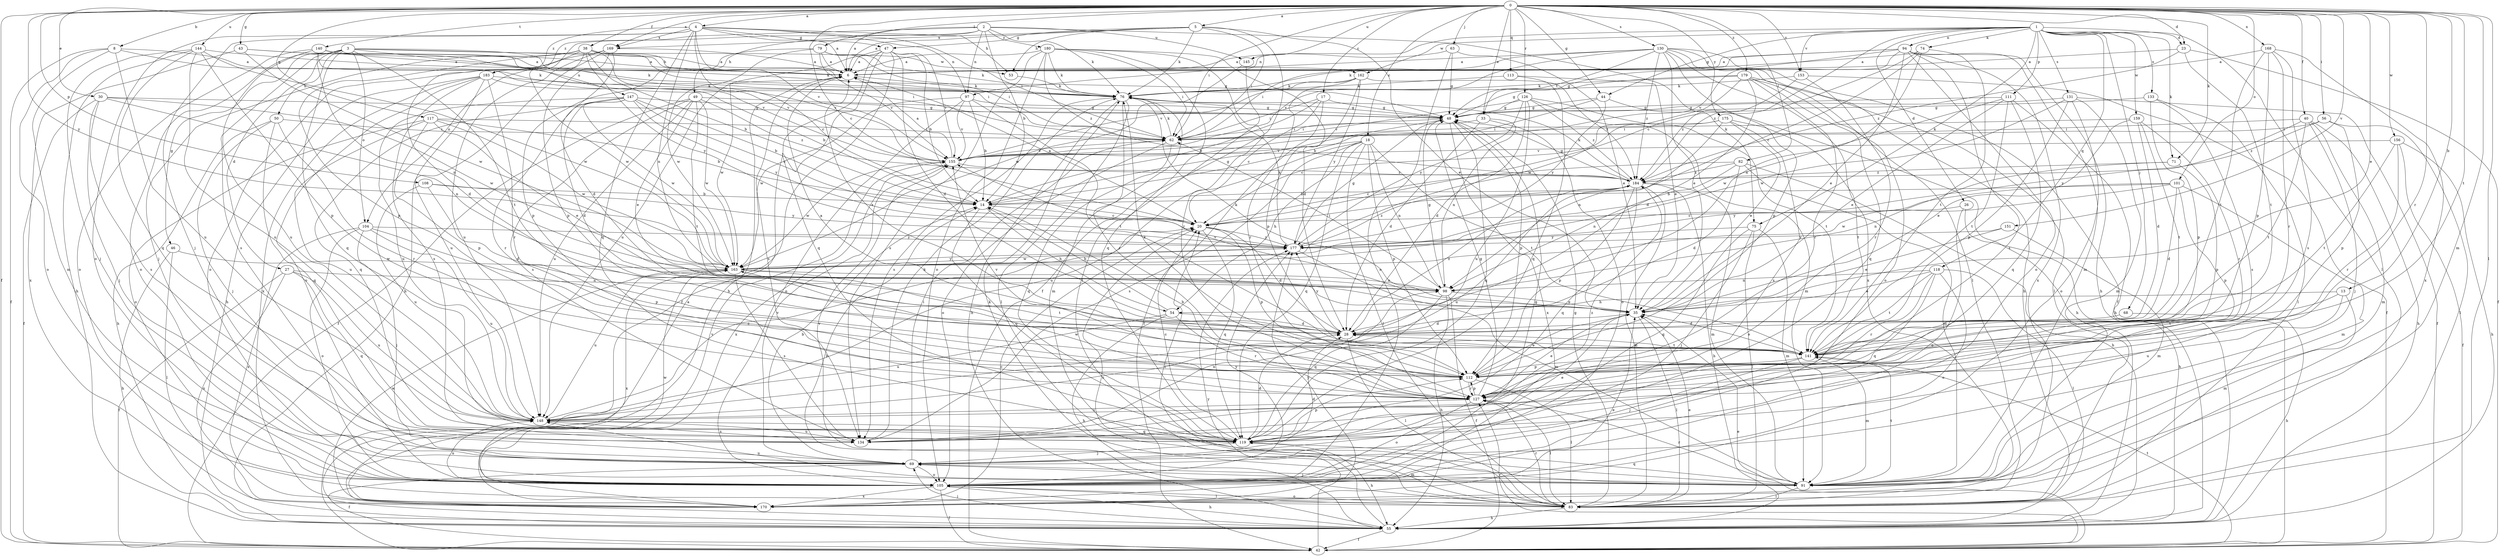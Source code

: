 strict digraph  {
0;
1;
2;
3;
4;
5;
6;
8;
13;
14;
17;
18;
20;
23;
26;
27;
28;
30;
33;
35;
38;
40;
42;
43;
44;
46;
47;
48;
49;
50;
53;
54;
55;
56;
62;
63;
68;
69;
71;
74;
75;
76;
79;
82;
83;
91;
94;
97;
98;
101;
104;
105;
108;
111;
112;
113;
117;
118;
119;
126;
127;
130;
131;
133;
134;
140;
141;
144;
145;
147;
148;
151;
153;
155;
156;
159;
162;
163;
168;
169;
170;
175;
177;
179;
180;
183;
184;
0 -> 4  [label=a];
0 -> 5  [label=a];
0 -> 8  [label=b];
0 -> 13  [label=b];
0 -> 17  [label=c];
0 -> 18  [label=c];
0 -> 20  [label=c];
0 -> 23  [label=d];
0 -> 30  [label=e];
0 -> 33  [label=e];
0 -> 35  [label=e];
0 -> 38  [label=f];
0 -> 40  [label=f];
0 -> 42  [label=f];
0 -> 43  [label=g];
0 -> 44  [label=g];
0 -> 56  [label=i];
0 -> 62  [label=i];
0 -> 63  [label=j];
0 -> 71  [label=k];
0 -> 79  [label=l];
0 -> 82  [label=l];
0 -> 83  [label=l];
0 -> 91  [label=m];
0 -> 101  [label=o];
0 -> 108  [label=p];
0 -> 113  [label=q];
0 -> 117  [label=q];
0 -> 126  [label=r];
0 -> 127  [label=r];
0 -> 130  [label=s];
0 -> 140  [label=t];
0 -> 141  [label=t];
0 -> 144  [label=u];
0 -> 145  [label=u];
0 -> 151  [label=v];
0 -> 153  [label=v];
0 -> 156  [label=w];
0 -> 168  [label=x];
0 -> 169  [label=x];
0 -> 175  [label=y];
0 -> 177  [label=y];
0 -> 179  [label=z];
1 -> 20  [label=c];
1 -> 23  [label=d];
1 -> 26  [label=d];
1 -> 44  [label=g];
1 -> 68  [label=j];
1 -> 71  [label=k];
1 -> 74  [label=k];
1 -> 75  [label=k];
1 -> 83  [label=l];
1 -> 94  [label=n];
1 -> 97  [label=n];
1 -> 111  [label=p];
1 -> 118  [label=q];
1 -> 131  [label=s];
1 -> 133  [label=s];
1 -> 153  [label=v];
1 -> 159  [label=w];
1 -> 162  [label=w];
2 -> 6  [label=a];
2 -> 14  [label=b];
2 -> 49  [label=h];
2 -> 75  [label=k];
2 -> 76  [label=k];
2 -> 97  [label=n];
2 -> 104  [label=o];
2 -> 145  [label=u];
2 -> 180  [label=z];
2 -> 183  [label=z];
3 -> 27  [label=d];
3 -> 46  [label=g];
3 -> 50  [label=h];
3 -> 53  [label=h];
3 -> 104  [label=o];
3 -> 105  [label=o];
3 -> 119  [label=q];
3 -> 134  [label=s];
3 -> 141  [label=t];
3 -> 147  [label=u];
3 -> 155  [label=v];
3 -> 162  [label=w];
4 -> 6  [label=a];
4 -> 20  [label=c];
4 -> 47  [label=g];
4 -> 53  [label=h];
4 -> 62  [label=i];
4 -> 69  [label=j];
4 -> 97  [label=n];
4 -> 98  [label=n];
4 -> 105  [label=o];
4 -> 119  [label=q];
4 -> 155  [label=v];
4 -> 169  [label=x];
4 -> 183  [label=z];
5 -> 6  [label=a];
5 -> 35  [label=e];
5 -> 42  [label=f];
5 -> 47  [label=g];
5 -> 53  [label=h];
5 -> 62  [label=i];
5 -> 76  [label=k];
5 -> 169  [label=x];
6 -> 76  [label=k];
6 -> 134  [label=s];
6 -> 163  [label=w];
8 -> 6  [label=a];
8 -> 42  [label=f];
8 -> 76  [label=k];
8 -> 91  [label=m];
8 -> 105  [label=o];
8 -> 148  [label=u];
13 -> 54  [label=h];
13 -> 91  [label=m];
13 -> 141  [label=t];
13 -> 148  [label=u];
14 -> 20  [label=c];
14 -> 48  [label=g];
14 -> 54  [label=h];
14 -> 119  [label=q];
17 -> 14  [label=b];
17 -> 20  [label=c];
17 -> 42  [label=f];
17 -> 48  [label=g];
17 -> 62  [label=i];
18 -> 54  [label=h];
18 -> 83  [label=l];
18 -> 98  [label=n];
18 -> 112  [label=p];
18 -> 119  [label=q];
18 -> 134  [label=s];
18 -> 141  [label=t];
18 -> 148  [label=u];
18 -> 155  [label=v];
20 -> 6  [label=a];
20 -> 28  [label=d];
20 -> 112  [label=p];
20 -> 119  [label=q];
20 -> 177  [label=y];
23 -> 6  [label=a];
23 -> 42  [label=f];
23 -> 141  [label=t];
23 -> 184  [label=z];
26 -> 20  [label=c];
26 -> 55  [label=h];
26 -> 105  [label=o];
27 -> 42  [label=f];
27 -> 98  [label=n];
27 -> 119  [label=q];
27 -> 148  [label=u];
27 -> 170  [label=x];
28 -> 6  [label=a];
28 -> 83  [label=l];
28 -> 141  [label=t];
28 -> 177  [label=y];
28 -> 184  [label=z];
30 -> 42  [label=f];
30 -> 48  [label=g];
30 -> 69  [label=j];
30 -> 98  [label=n];
30 -> 134  [label=s];
30 -> 163  [label=w];
33 -> 28  [label=d];
33 -> 62  [label=i];
33 -> 98  [label=n];
33 -> 105  [label=o];
35 -> 28  [label=d];
35 -> 76  [label=k];
35 -> 83  [label=l];
35 -> 155  [label=v];
38 -> 6  [label=a];
38 -> 14  [label=b];
38 -> 28  [label=d];
38 -> 48  [label=g];
38 -> 62  [label=i];
38 -> 69  [label=j];
38 -> 112  [label=p];
38 -> 155  [label=v];
38 -> 163  [label=w];
38 -> 177  [label=y];
40 -> 55  [label=h];
40 -> 62  [label=i];
40 -> 69  [label=j];
40 -> 91  [label=m];
40 -> 141  [label=t];
40 -> 177  [label=y];
42 -> 35  [label=e];
42 -> 127  [label=r];
42 -> 141  [label=t];
42 -> 177  [label=y];
43 -> 6  [label=a];
43 -> 76  [label=k];
43 -> 163  [label=w];
43 -> 170  [label=x];
44 -> 14  [label=b];
44 -> 48  [label=g];
44 -> 55  [label=h];
44 -> 177  [label=y];
46 -> 55  [label=h];
46 -> 83  [label=l];
46 -> 163  [label=w];
47 -> 6  [label=a];
47 -> 14  [label=b];
47 -> 28  [label=d];
47 -> 42  [label=f];
47 -> 55  [label=h];
47 -> 119  [label=q];
47 -> 148  [label=u];
47 -> 155  [label=v];
48 -> 62  [label=i];
48 -> 112  [label=p];
48 -> 119  [label=q];
48 -> 170  [label=x];
49 -> 35  [label=e];
49 -> 42  [label=f];
49 -> 48  [label=g];
49 -> 134  [label=s];
49 -> 141  [label=t];
49 -> 148  [label=u];
49 -> 163  [label=w];
49 -> 184  [label=z];
50 -> 55  [label=h];
50 -> 62  [label=i];
50 -> 69  [label=j];
50 -> 119  [label=q];
50 -> 127  [label=r];
53 -> 76  [label=k];
54 -> 14  [label=b];
54 -> 28  [label=d];
54 -> 55  [label=h];
54 -> 127  [label=r];
54 -> 148  [label=u];
55 -> 6  [label=a];
55 -> 20  [label=c];
55 -> 42  [label=f];
55 -> 69  [label=j];
56 -> 62  [label=i];
56 -> 83  [label=l];
56 -> 112  [label=p];
56 -> 184  [label=z];
62 -> 76  [label=k];
62 -> 105  [label=o];
62 -> 119  [label=q];
62 -> 155  [label=v];
63 -> 6  [label=a];
63 -> 35  [label=e];
63 -> 48  [label=g];
63 -> 105  [label=o];
68 -> 28  [label=d];
68 -> 55  [label=h];
69 -> 14  [label=b];
69 -> 28  [label=d];
69 -> 42  [label=f];
69 -> 62  [label=i];
69 -> 91  [label=m];
69 -> 105  [label=o];
69 -> 155  [label=v];
71 -> 98  [label=n];
71 -> 112  [label=p];
71 -> 184  [label=z];
74 -> 6  [label=a];
74 -> 20  [label=c];
74 -> 98  [label=n];
74 -> 141  [label=t];
74 -> 184  [label=z];
75 -> 69  [label=j];
75 -> 83  [label=l];
75 -> 91  [label=m];
75 -> 119  [label=q];
75 -> 177  [label=y];
76 -> 48  [label=g];
76 -> 55  [label=h];
76 -> 83  [label=l];
76 -> 91  [label=m];
76 -> 127  [label=r];
76 -> 134  [label=s];
79 -> 6  [label=a];
79 -> 62  [label=i];
79 -> 76  [label=k];
79 -> 112  [label=p];
79 -> 155  [label=v];
79 -> 163  [label=w];
82 -> 20  [label=c];
82 -> 28  [label=d];
82 -> 55  [label=h];
82 -> 91  [label=m];
82 -> 98  [label=n];
82 -> 184  [label=z];
83 -> 14  [label=b];
83 -> 20  [label=c];
83 -> 35  [label=e];
83 -> 48  [label=g];
83 -> 55  [label=h];
83 -> 76  [label=k];
83 -> 105  [label=o];
83 -> 127  [label=r];
91 -> 69  [label=j];
91 -> 83  [label=l];
91 -> 119  [label=q];
91 -> 127  [label=r];
91 -> 141  [label=t];
91 -> 148  [label=u];
91 -> 155  [label=v];
94 -> 6  [label=a];
94 -> 35  [label=e];
94 -> 48  [label=g];
94 -> 55  [label=h];
94 -> 76  [label=k];
94 -> 91  [label=m];
94 -> 105  [label=o];
94 -> 134  [label=s];
94 -> 155  [label=v];
94 -> 170  [label=x];
97 -> 14  [label=b];
97 -> 48  [label=g];
97 -> 105  [label=o];
97 -> 141  [label=t];
97 -> 155  [label=v];
97 -> 163  [label=w];
98 -> 35  [label=e];
98 -> 42  [label=f];
98 -> 48  [label=g];
98 -> 55  [label=h];
98 -> 62  [label=i];
98 -> 119  [label=q];
101 -> 14  [label=b];
101 -> 28  [label=d];
101 -> 91  [label=m];
101 -> 112  [label=p];
101 -> 163  [label=w];
101 -> 177  [label=y];
104 -> 69  [label=j];
104 -> 105  [label=o];
104 -> 112  [label=p];
104 -> 148  [label=u];
104 -> 170  [label=x];
104 -> 177  [label=y];
105 -> 42  [label=f];
105 -> 48  [label=g];
105 -> 55  [label=h];
105 -> 83  [label=l];
105 -> 148  [label=u];
105 -> 163  [label=w];
105 -> 170  [label=x];
105 -> 177  [label=y];
108 -> 14  [label=b];
108 -> 28  [label=d];
108 -> 148  [label=u];
108 -> 177  [label=y];
111 -> 35  [label=e];
111 -> 48  [label=g];
111 -> 55  [label=h];
111 -> 119  [label=q];
111 -> 141  [label=t];
111 -> 163  [label=w];
112 -> 35  [label=e];
112 -> 76  [label=k];
112 -> 83  [label=l];
112 -> 127  [label=r];
112 -> 155  [label=v];
113 -> 35  [label=e];
113 -> 76  [label=k];
113 -> 119  [label=q];
117 -> 14  [label=b];
117 -> 35  [label=e];
117 -> 62  [label=i];
117 -> 105  [label=o];
117 -> 112  [label=p];
117 -> 148  [label=u];
117 -> 163  [label=w];
118 -> 35  [label=e];
118 -> 83  [label=l];
118 -> 98  [label=n];
118 -> 105  [label=o];
118 -> 119  [label=q];
118 -> 127  [label=r];
118 -> 141  [label=t];
119 -> 20  [label=c];
119 -> 28  [label=d];
119 -> 35  [label=e];
119 -> 55  [label=h];
119 -> 69  [label=j];
119 -> 112  [label=p];
119 -> 184  [label=z];
126 -> 28  [label=d];
126 -> 48  [label=g];
126 -> 91  [label=m];
126 -> 141  [label=t];
126 -> 148  [label=u];
126 -> 155  [label=v];
126 -> 177  [label=y];
126 -> 184  [label=z];
127 -> 14  [label=b];
127 -> 35  [label=e];
127 -> 48  [label=g];
127 -> 83  [label=l];
127 -> 105  [label=o];
127 -> 112  [label=p];
127 -> 148  [label=u];
127 -> 163  [label=w];
130 -> 6  [label=a];
130 -> 35  [label=e];
130 -> 42  [label=f];
130 -> 55  [label=h];
130 -> 62  [label=i];
130 -> 83  [label=l];
130 -> 112  [label=p];
130 -> 155  [label=v];
130 -> 170  [label=x];
130 -> 184  [label=z];
130 -> 33  [label=t];
131 -> 42  [label=f];
131 -> 48  [label=g];
131 -> 91  [label=m];
131 -> 105  [label=o];
131 -> 112  [label=p];
131 -> 163  [label=w];
133 -> 48  [label=g];
133 -> 83  [label=l];
133 -> 112  [label=p];
133 -> 134  [label=s];
134 -> 76  [label=k];
134 -> 98  [label=n];
134 -> 148  [label=u];
140 -> 6  [label=a];
140 -> 62  [label=i];
140 -> 76  [label=k];
140 -> 98  [label=n];
140 -> 105  [label=o];
140 -> 148  [label=u];
140 -> 155  [label=v];
141 -> 6  [label=a];
141 -> 28  [label=d];
141 -> 35  [label=e];
141 -> 69  [label=j];
141 -> 91  [label=m];
141 -> 112  [label=p];
144 -> 6  [label=a];
144 -> 55  [label=h];
144 -> 69  [label=j];
144 -> 112  [label=p];
144 -> 119  [label=q];
144 -> 148  [label=u];
144 -> 163  [label=w];
145 -> 83  [label=l];
145 -> 163  [label=w];
147 -> 14  [label=b];
147 -> 20  [label=c];
147 -> 28  [label=d];
147 -> 48  [label=g];
147 -> 119  [label=q];
147 -> 127  [label=r];
147 -> 148  [label=u];
147 -> 163  [label=w];
147 -> 177  [label=y];
148 -> 20  [label=c];
148 -> 119  [label=q];
148 -> 134  [label=s];
151 -> 35  [label=e];
151 -> 91  [label=m];
151 -> 177  [label=y];
153 -> 42  [label=f];
153 -> 76  [label=k];
153 -> 127  [label=r];
153 -> 184  [label=z];
155 -> 6  [label=a];
155 -> 163  [label=w];
155 -> 170  [label=x];
155 -> 184  [label=z];
156 -> 42  [label=f];
156 -> 55  [label=h];
156 -> 127  [label=r];
156 -> 141  [label=t];
156 -> 155  [label=v];
159 -> 28  [label=d];
159 -> 35  [label=e];
159 -> 62  [label=i];
159 -> 127  [label=r];
159 -> 141  [label=t];
162 -> 76  [label=k];
162 -> 112  [label=p];
162 -> 127  [label=r];
162 -> 155  [label=v];
162 -> 177  [label=y];
162 -> 184  [label=z];
163 -> 98  [label=n];
163 -> 134  [label=s];
163 -> 141  [label=t];
163 -> 148  [label=u];
163 -> 170  [label=x];
163 -> 177  [label=y];
168 -> 6  [label=a];
168 -> 112  [label=p];
168 -> 127  [label=r];
168 -> 134  [label=s];
168 -> 141  [label=t];
168 -> 170  [label=x];
169 -> 6  [label=a];
169 -> 28  [label=d];
169 -> 55  [label=h];
169 -> 105  [label=o];
169 -> 112  [label=p];
169 -> 148  [label=u];
170 -> 20  [label=c];
170 -> 35  [label=e];
170 -> 155  [label=v];
170 -> 163  [label=w];
170 -> 177  [label=y];
175 -> 20  [label=c];
175 -> 35  [label=e];
175 -> 62  [label=i];
175 -> 98  [label=n];
175 -> 134  [label=s];
175 -> 141  [label=t];
177 -> 48  [label=g];
177 -> 76  [label=k];
177 -> 91  [label=m];
177 -> 163  [label=w];
177 -> 184  [label=z];
179 -> 28  [label=d];
179 -> 48  [label=g];
179 -> 76  [label=k];
179 -> 83  [label=l];
179 -> 105  [label=o];
179 -> 119  [label=q];
179 -> 127  [label=r];
179 -> 163  [label=w];
180 -> 6  [label=a];
180 -> 28  [label=d];
180 -> 62  [label=i];
180 -> 76  [label=k];
180 -> 105  [label=o];
180 -> 119  [label=q];
180 -> 127  [label=r];
180 -> 134  [label=s];
180 -> 184  [label=z];
183 -> 14  [label=b];
183 -> 55  [label=h];
183 -> 76  [label=k];
183 -> 105  [label=o];
183 -> 127  [label=r];
183 -> 134  [label=s];
183 -> 148  [label=u];
183 -> 170  [label=x];
184 -> 14  [label=b];
184 -> 48  [label=g];
184 -> 55  [label=h];
184 -> 76  [label=k];
184 -> 83  [label=l];
184 -> 91  [label=m];
184 -> 112  [label=p];
184 -> 119  [label=q];
184 -> 148  [label=u];
}
